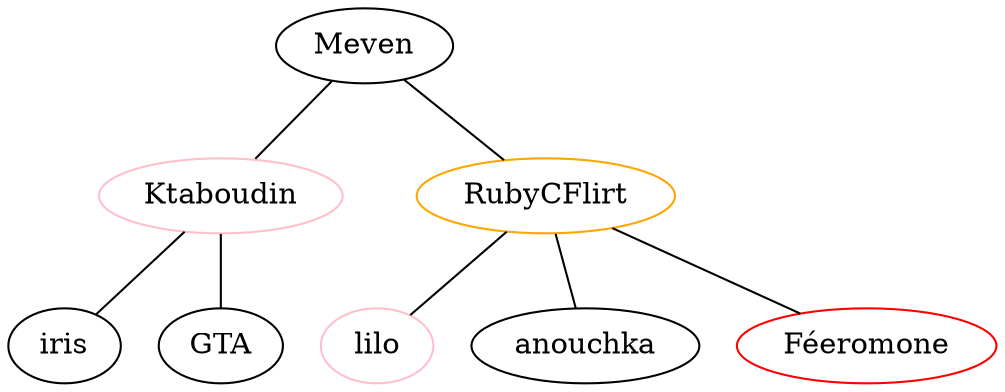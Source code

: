 graph Falmily {
    // list of names
    meven [label="Meven", color="black", fillcolor="blue"];
      alix [label="Ktaboudin", color="pink"];
        iris [label="iris"];
        camille [label="GTA", color="black", fillcolor="blue"];
      chris [label="RubyCFlirt", color="orange"];
        lilo [label="lilo", color="pink"];
        anouchka [label="anouchka"];
        benoit [label="Féeromone", color="red", fillcolor="green"];
    
    
    /*
    ** List of patronage links
    */

    // Meven's graph
    meven -- alix;
      alix -- iris;
      alix -- camille;
    meven -- chris;
      chris -- benoit;
      chris -- anouchka;
      chris -- lilo;
}

